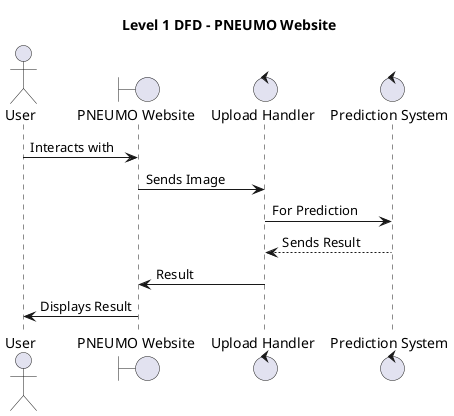 @startuml dfd1

title Level 1 DFD - PNEUMO Website

actor User as User
boundary "PNEUMO Website" as Website
control "Upload Handler" as UploadHandler
control "Prediction System" as PredictionSystem


User -> Website : Interacts with
Website -> UploadHandler : Sends Image
UploadHandler -> PredictionSystem : For Prediction
PredictionSystem --> UploadHandler : Sends Result
UploadHandler -> Website : Result
Website -> User : Displays Result

@enduml
